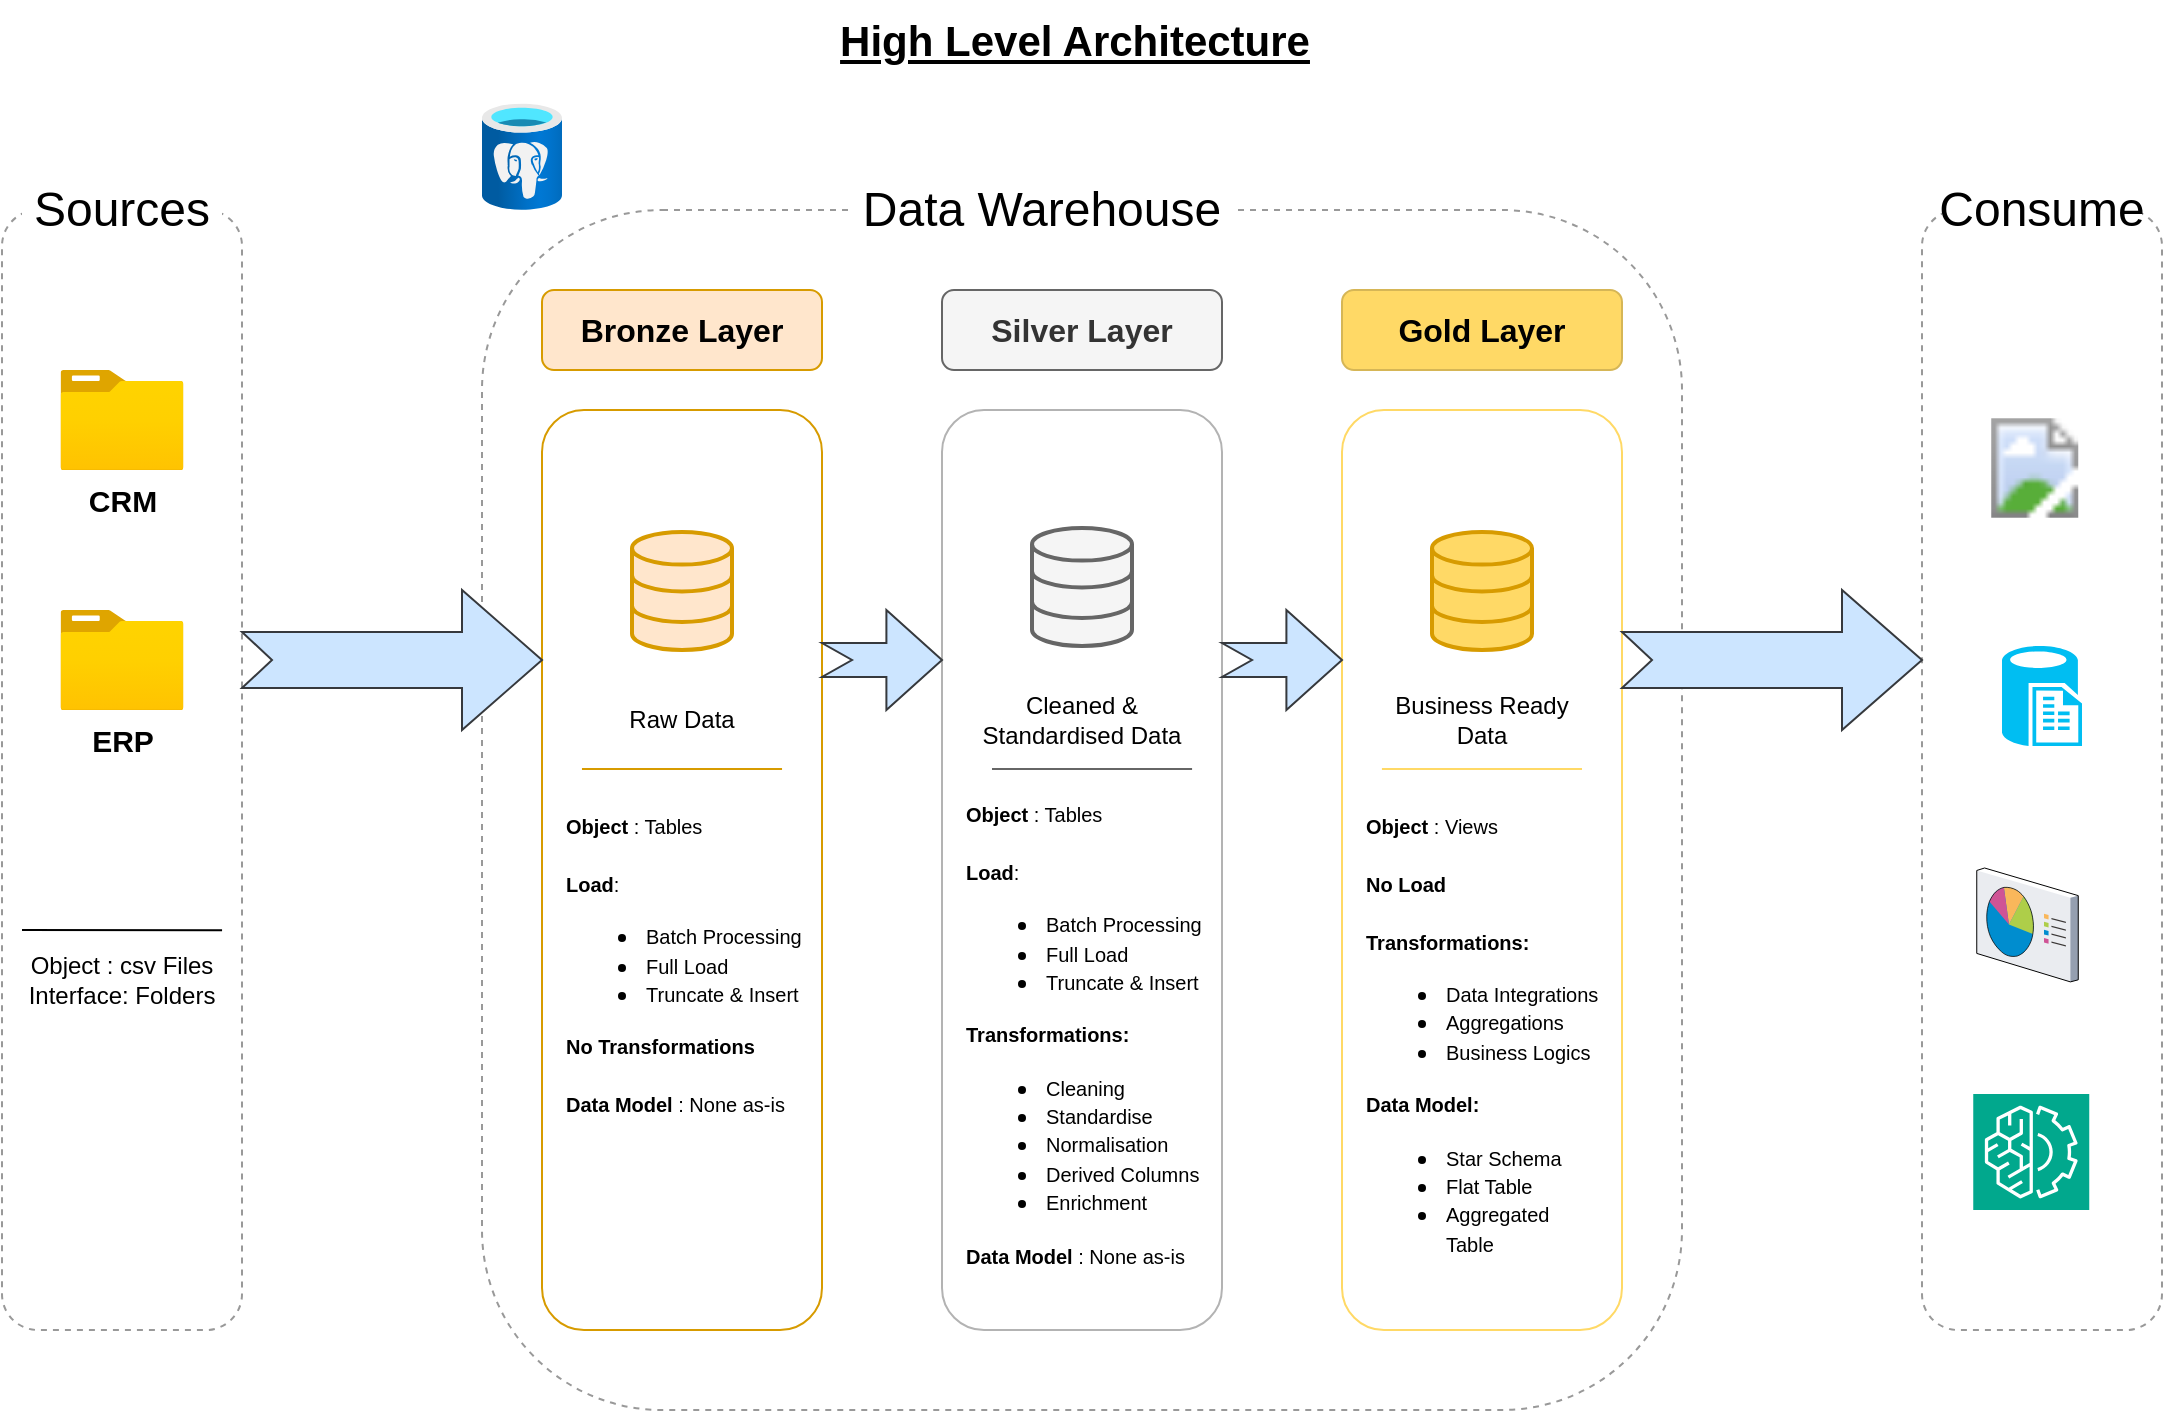<mxfile version="27.0.9">
  <diagram name="Page-1" id="GlwBMy6LZtAjzkm5miIR">
    <mxGraphModel dx="2723" dy="922" grid="1" gridSize="10" guides="1" tooltips="1" connect="1" arrows="1" fold="1" page="1" pageScale="1" pageWidth="1169" pageHeight="827" math="0" shadow="0">
      <root>
        <mxCell id="0" />
        <mxCell id="1" parent="0" />
        <mxCell id="8rsW4NHF1swcHX3-PvVH-1" value="High Level Architecture" style="text;html=1;align=center;verticalAlign=middle;resizable=0;points=[];autosize=1;strokeColor=none;fillColor=none;fontSize=21;fontStyle=5;rounded=1;" parent="1" vertex="1">
          <mxGeometry x="-704" y="15" width="240" height="40" as="geometry" />
        </mxCell>
        <mxCell id="8rsW4NHF1swcHX3-PvVH-2" value="" style="rounded=1;whiteSpace=wrap;html=1;fillColor=none;dashed=1;fontColor=#333333;strokeColor=#999999;" parent="1" vertex="1">
          <mxGeometry x="-1120" y="120" width="120" height="560" as="geometry" />
        </mxCell>
        <mxCell id="8rsW4NHF1swcHX3-PvVH-3" value="Sources" style="rounded=1;whiteSpace=wrap;html=1;fontSize=24;strokeColor=none;" parent="1" vertex="1">
          <mxGeometry x="-1110" y="100" width="100" height="40" as="geometry" />
        </mxCell>
        <mxCell id="8rsW4NHF1swcHX3-PvVH-4" value="" style="rounded=1;whiteSpace=wrap;html=1;fillColor=none;dashed=1;fontColor=#333333;strokeColor=#999999;" parent="1" vertex="1">
          <mxGeometry x="-880" y="120" width="600" height="600" as="geometry" />
        </mxCell>
        <mxCell id="8rsW4NHF1swcHX3-PvVH-5" value="Data Warehouse" style="rounded=1;whiteSpace=wrap;html=1;fontSize=24;strokeColor=none;" parent="1" vertex="1">
          <mxGeometry x="-695" y="100" width="190" height="40" as="geometry" />
        </mxCell>
        <mxCell id="8rsW4NHF1swcHX3-PvVH-6" value="" style="rounded=1;whiteSpace=wrap;html=1;fillColor=none;dashed=1;fontColor=#333333;strokeColor=#999999;" parent="1" vertex="1">
          <mxGeometry x="-160" y="120" width="120" height="560" as="geometry" />
        </mxCell>
        <mxCell id="8rsW4NHF1swcHX3-PvVH-7" value="Consume" style="rounded=1;whiteSpace=wrap;html=1;fontSize=24;strokeColor=none;" parent="1" vertex="1">
          <mxGeometry x="-150" y="100" width="100" height="40" as="geometry" />
        </mxCell>
        <mxCell id="8rsW4NHF1swcHX3-PvVH-8" value="Bronze Layer" style="rounded=1;whiteSpace=wrap;html=1;fillColor=#ffe6cc;strokeColor=#d79b00;fontSize=16;fontStyle=1;" parent="1" vertex="1">
          <mxGeometry x="-850" y="160" width="140" height="40" as="geometry" />
        </mxCell>
        <mxCell id="8rsW4NHF1swcHX3-PvVH-9" value="" style="rounded=1;whiteSpace=wrap;html=1;fillColor=none;strokeColor=#d79b00;fontSize=16;fontStyle=1;" parent="1" vertex="1">
          <mxGeometry x="-850" y="220" width="140" height="460" as="geometry" />
        </mxCell>
        <mxCell id="8rsW4NHF1swcHX3-PvVH-10" value="Silver Layer" style="rounded=1;whiteSpace=wrap;html=1;fillColor=#f5f5f5;strokeColor=#666666;fontSize=16;fontStyle=1;fontColor=#333333;" parent="1" vertex="1">
          <mxGeometry x="-650" y="160" width="140" height="40" as="geometry" />
        </mxCell>
        <mxCell id="8rsW4NHF1swcHX3-PvVH-11" value="" style="rounded=1;whiteSpace=wrap;html=1;fillColor=none;strokeColor=#B3B3B3;fontSize=16;fontStyle=1;" parent="1" vertex="1">
          <mxGeometry x="-650" y="220" width="140" height="460" as="geometry" />
        </mxCell>
        <mxCell id="8rsW4NHF1swcHX3-PvVH-12" value="Gold Layer" style="rounded=1;whiteSpace=wrap;html=1;fillColor=#FFD966;strokeColor=#d6b656;fontSize=16;fontStyle=1;" parent="1" vertex="1">
          <mxGeometry x="-450" y="160" width="140" height="40" as="geometry" />
        </mxCell>
        <mxCell id="8rsW4NHF1swcHX3-PvVH-13" value="" style="rounded=1;whiteSpace=wrap;html=1;fillColor=none;strokeColor=#FFD966;fontSize=16;fontStyle=1;" parent="1" vertex="1">
          <mxGeometry x="-450" y="220" width="140" height="460" as="geometry" />
        </mxCell>
        <mxCell id="8rsW4NHF1swcHX3-PvVH-14" value="&lt;b&gt;&lt;font style=&quot;font-size: 15px;&quot;&gt;CRM&lt;/font&gt;&lt;/b&gt;" style="image;aspect=fixed;html=1;points=[];align=center;fontSize=12;image=img/lib/azure2/general/Folder_Blank.svg;rounded=1;" parent="1" vertex="1">
          <mxGeometry x="-1090.81" y="200" width="61.61" height="50" as="geometry" />
        </mxCell>
        <mxCell id="8rsW4NHF1swcHX3-PvVH-18" value="&lt;b&gt;&lt;font style=&quot;font-size: 15px;&quot;&gt;ERP&lt;/font&gt;&lt;/b&gt;" style="image;aspect=fixed;html=1;points=[];align=center;fontSize=12;image=img/lib/azure2/general/Folder_Blank.svg;rounded=1;" parent="1" vertex="1">
          <mxGeometry x="-1090.81" y="320" width="61.61" height="50" as="geometry" />
        </mxCell>
        <mxCell id="8rsW4NHF1swcHX3-PvVH-22" value="" style="endArrow=none;html=1;rounded=1;strokeWidth=1;entryX=0.917;entryY=0.643;entryDx=0;entryDy=0;entryPerimeter=0;" parent="1" target="8rsW4NHF1swcHX3-PvVH-2" edge="1">
          <mxGeometry width="50" height="50" relative="1" as="geometry">
            <mxPoint x="-1110" y="480" as="sourcePoint" />
            <mxPoint x="-1020" y="480" as="targetPoint" />
          </mxGeometry>
        </mxCell>
        <mxCell id="8rsW4NHF1swcHX3-PvVH-23" value="Object : csv Files&lt;div&gt;Interface: Folders&lt;/div&gt;" style="text;html=1;align=center;verticalAlign=middle;whiteSpace=wrap;rounded=1;" parent="1" vertex="1">
          <mxGeometry x="-1110" y="490" width="100" height="30" as="geometry" />
        </mxCell>
        <mxCell id="8rsW4NHF1swcHX3-PvVH-24" value="" style="html=1;verticalLabelPosition=bottom;align=center;labelBackgroundColor=#ffffff;verticalAlign=top;strokeWidth=2;strokeColor=#d79b00;shadow=0;dashed=0;shape=mxgraph.ios7.icons.data;fillColor=#ffe6cc;rounded=1;" parent="1" vertex="1">
          <mxGeometry x="-805" y="281" width="50" height="59" as="geometry" />
        </mxCell>
        <mxCell id="8rsW4NHF1swcHX3-PvVH-25" value="" style="html=1;verticalLabelPosition=bottom;align=center;labelBackgroundColor=#ffffff;verticalAlign=top;strokeWidth=2;strokeColor=#666666;shadow=0;dashed=0;shape=mxgraph.ios7.icons.data;fillColor=#f5f5f5;fontColor=#333333;rounded=1;" parent="1" vertex="1">
          <mxGeometry x="-605" y="279" width="50" height="59" as="geometry" />
        </mxCell>
        <mxCell id="8rsW4NHF1swcHX3-PvVH-26" value="" style="html=1;verticalLabelPosition=bottom;align=center;labelBackgroundColor=#ffffff;verticalAlign=top;strokeWidth=2;strokeColor=#d79b00;shadow=0;dashed=0;shape=mxgraph.ios7.icons.data;fillColor=#FFD966;rounded=1;" parent="1" vertex="1">
          <mxGeometry x="-405" y="281" width="50" height="59" as="geometry" />
        </mxCell>
        <mxCell id="8rsW4NHF1swcHX3-PvVH-27" value="" style="html=1;shadow=0;dashed=0;align=center;verticalAlign=middle;shape=mxgraph.arrows2.arrow;dy=0.6;dx=40;notch=15;fillColor=#cce5ff;strokeColor=#36393d;rounded=1;" parent="1" vertex="1">
          <mxGeometry x="-1000" y="310" width="150" height="70" as="geometry" />
        </mxCell>
        <mxCell id="8rsW4NHF1swcHX3-PvVH-28" value="" style="html=1;shadow=0;dashed=0;align=center;verticalAlign=middle;shape=mxgraph.arrows2.arrow;dy=0.6;dx=40;notch=15;fillColor=#cce5ff;strokeColor=#36393d;rounded=1;" parent="1" vertex="1">
          <mxGeometry x="-310" y="310" width="150" height="70" as="geometry" />
        </mxCell>
        <mxCell id="8rsW4NHF1swcHX3-PvVH-29" value="" style="html=1;shadow=0;dashed=0;align=center;verticalAlign=middle;shape=mxgraph.arrows2.arrow;dy=0.66;dx=27.8;notch=15;fillColor=#cce5ff;strokeColor=#36393d;rounded=1;" parent="1" vertex="1">
          <mxGeometry x="-710" y="320" width="60" height="50" as="geometry" />
        </mxCell>
        <mxCell id="8rsW4NHF1swcHX3-PvVH-30" value="" style="html=1;shadow=0;dashed=0;align=center;verticalAlign=middle;shape=mxgraph.arrows2.arrow;dy=0.66;dx=27.8;notch=15;fillColor=#cce5ff;strokeColor=#36393d;rounded=1;" parent="1" vertex="1">
          <mxGeometry x="-510" y="320" width="60" height="50" as="geometry" />
        </mxCell>
        <mxCell id="8rsW4NHF1swcHX3-PvVH-32" value="Raw Data" style="text;html=1;align=center;verticalAlign=middle;whiteSpace=wrap;rounded=1;" parent="1" vertex="1">
          <mxGeometry x="-810" y="360" width="60" height="30" as="geometry" />
        </mxCell>
        <mxCell id="8rsW4NHF1swcHX3-PvVH-33" value="Cleaned &amp;amp; Standardised Data" style="text;html=1;align=center;verticalAlign=middle;whiteSpace=wrap;rounded=1;" parent="1" vertex="1">
          <mxGeometry x="-640" y="360" width="120" height="30" as="geometry" />
        </mxCell>
        <mxCell id="8rsW4NHF1swcHX3-PvVH-34" value="Business Ready Data" style="text;html=1;align=center;verticalAlign=middle;whiteSpace=wrap;rounded=1;" parent="1" vertex="1">
          <mxGeometry x="-430" y="360" width="100" height="30" as="geometry" />
        </mxCell>
        <mxCell id="8rsW4NHF1swcHX3-PvVH-38" value="" style="endArrow=none;html=1;rounded=1;entryX=0.917;entryY=0.644;entryDx=0;entryDy=0;entryPerimeter=0;fillColor=#ffe6cc;strokeColor=#d79b00;" parent="1" edge="1">
          <mxGeometry width="50" height="50" relative="1" as="geometry">
            <mxPoint x="-830.02" y="399.53" as="sourcePoint" />
            <mxPoint x="-729.98" y="399.5" as="targetPoint" />
          </mxGeometry>
        </mxCell>
        <mxCell id="8rsW4NHF1swcHX3-PvVH-39" value="" style="endArrow=none;html=1;rounded=1;entryX=0.917;entryY=0.644;entryDx=0;entryDy=0;entryPerimeter=0;fillColor=#f5f5f5;strokeColor=#666666;" parent="1" edge="1">
          <mxGeometry width="50" height="50" relative="1" as="geometry">
            <mxPoint x="-625" y="399.53" as="sourcePoint" />
            <mxPoint x="-524.96" y="399.5" as="targetPoint" />
          </mxGeometry>
        </mxCell>
        <mxCell id="8rsW4NHF1swcHX3-PvVH-40" value="" style="endArrow=none;html=1;rounded=1;entryX=0.917;entryY=0.644;entryDx=0;entryDy=0;entryPerimeter=0;strokeColor=#FFD966;" parent="1" edge="1">
          <mxGeometry width="50" height="50" relative="1" as="geometry">
            <mxPoint x="-430.04" y="399.53" as="sourcePoint" />
            <mxPoint x="-330.0" y="399.5" as="targetPoint" />
          </mxGeometry>
        </mxCell>
        <mxCell id="8rsW4NHF1swcHX3-PvVH-41" value="&lt;font style=&quot;font-size: 10px;&quot;&gt;&lt;b style=&quot;&quot;&gt;Object&lt;/b&gt; : Tables&lt;/font&gt;&lt;div&gt;&lt;span style=&quot;font-size: 10px;&quot;&gt;&lt;br&gt;&lt;/span&gt;&lt;div&gt;&lt;font style=&quot;font-size: 10px;&quot;&gt;&lt;b&gt;Load&lt;/b&gt;:&amp;nbsp;&lt;/font&gt;&lt;/div&gt;&lt;div&gt;&lt;ul&gt;&lt;li style=&quot;&quot;&gt;&lt;span style=&quot;background-color: transparent; color: light-dark(rgb(0, 0, 0), rgb(255, 255, 255));&quot;&gt;&lt;font style=&quot;font-size: 10px;&quot;&gt;Batch Processing&lt;/font&gt;&lt;/span&gt;&lt;/li&gt;&lt;li style=&quot;&quot;&gt;&lt;span style=&quot;background-color: transparent; color: light-dark(rgb(0, 0, 0), rgb(255, 255, 255));&quot;&gt;&lt;font style=&quot;font-size: 10px;&quot;&gt;Full Load&amp;nbsp;&lt;/font&gt;&lt;/span&gt;&lt;/li&gt;&lt;li style=&quot;&quot;&gt;&lt;span style=&quot;background-color: transparent; color: light-dark(rgb(0, 0, 0), rgb(255, 255, 255));&quot;&gt;&lt;font style=&quot;font-size: 10px;&quot;&gt;Truncate &amp;amp; Insert&lt;/font&gt;&lt;/span&gt;&lt;/li&gt;&lt;/ul&gt;&lt;/div&gt;&lt;div&gt;&lt;div&gt;&lt;font style=&quot;font-size: 10px;&quot;&gt;&lt;b&gt;No Transformations&lt;/b&gt;&lt;/font&gt;&lt;/div&gt;&lt;/div&gt;&lt;div&gt;&lt;font style=&quot;font-size: 10px;&quot;&gt;&lt;b&gt;&lt;br&gt;&lt;/b&gt;&lt;/font&gt;&lt;/div&gt;&lt;div&gt;&lt;font style=&quot;font-size: 10px;&quot;&gt;&lt;b style=&quot;&quot;&gt;Data Model&lt;/b&gt; : None as-is&lt;/font&gt;&lt;/div&gt;&lt;/div&gt;" style="text;html=1;align=left;verticalAlign=top;whiteSpace=wrap;rounded=1;" parent="1" vertex="1">
          <mxGeometry x="-840" y="414" width="120" height="226" as="geometry" />
        </mxCell>
        <mxCell id="8rsW4NHF1swcHX3-PvVH-44" value="&lt;font style=&quot;font-size: 10px;&quot;&gt;&lt;b style=&quot;&quot;&gt;Object&lt;/b&gt; : Tables&lt;/font&gt;&lt;div&gt;&lt;span style=&quot;font-size: 10px;&quot;&gt;&lt;br&gt;&lt;/span&gt;&lt;div&gt;&lt;font style=&quot;font-size: 10px;&quot;&gt;&lt;b&gt;Load&lt;/b&gt;:&amp;nbsp;&lt;/font&gt;&lt;/div&gt;&lt;div&gt;&lt;ul&gt;&lt;li style=&quot;&quot;&gt;&lt;span style=&quot;background-color: transparent; color: light-dark(rgb(0, 0, 0), rgb(255, 255, 255));&quot;&gt;&lt;font style=&quot;font-size: 10px;&quot;&gt;Batch Processing&lt;/font&gt;&lt;/span&gt;&lt;/li&gt;&lt;li style=&quot;&quot;&gt;&lt;span style=&quot;background-color: transparent; color: light-dark(rgb(0, 0, 0), rgb(255, 255, 255));&quot;&gt;&lt;font style=&quot;font-size: 10px;&quot;&gt;Full Load&amp;nbsp;&lt;/font&gt;&lt;/span&gt;&lt;/li&gt;&lt;li style=&quot;&quot;&gt;&lt;span style=&quot;background-color: transparent; color: light-dark(rgb(0, 0, 0), rgb(255, 255, 255));&quot;&gt;&lt;font style=&quot;font-size: 10px;&quot;&gt;Truncate &amp;amp; Insert&lt;/font&gt;&lt;/span&gt;&lt;/li&gt;&lt;/ul&gt;&lt;/div&gt;&lt;div&gt;&lt;div&gt;&lt;font style=&quot;font-size: 10px;&quot;&gt;&lt;b&gt;Transformations:&lt;/b&gt;&lt;/font&gt;&lt;/div&gt;&lt;/div&gt;&lt;div&gt;&lt;ul&gt;&lt;li&gt;&lt;font style=&quot;font-size: 10px;&quot;&gt;Cleaning&lt;/font&gt;&lt;/li&gt;&lt;li&gt;&lt;span style=&quot;font-size: 10px;&quot;&gt;Standardise&lt;/span&gt;&lt;/li&gt;&lt;li&gt;&lt;span style=&quot;font-size: 10px;&quot;&gt;Normalisation&lt;/span&gt;&lt;/li&gt;&lt;li&gt;&lt;span style=&quot;font-size: 10px;&quot;&gt;Derived Columns&lt;/span&gt;&lt;/li&gt;&lt;li&gt;&lt;span style=&quot;font-size: 10px;&quot;&gt;Enrichment&lt;/span&gt;&lt;/li&gt;&lt;/ul&gt;&lt;/div&gt;&lt;div&gt;&lt;font style=&quot;font-size: 10px;&quot;&gt;&lt;b style=&quot;&quot;&gt;Data Model&lt;/b&gt; : None as-is&lt;/font&gt;&lt;/div&gt;&lt;/div&gt;" style="text;html=1;align=left;verticalAlign=middle;whiteSpace=wrap;rounded=1;" parent="1" vertex="1">
          <mxGeometry x="-640" y="414" width="120" height="236" as="geometry" />
        </mxCell>
        <mxCell id="8rsW4NHF1swcHX3-PvVH-45" value="&lt;font style=&quot;font-size: 10px;&quot;&gt;&lt;b style=&quot;&quot;&gt;Object&lt;/b&gt; : Views&lt;/font&gt;&lt;div&gt;&lt;span style=&quot;font-size: 10px;&quot;&gt;&lt;br&gt;&lt;/span&gt;&lt;div&gt;&lt;font style=&quot;font-size: 10px;&quot;&gt;&lt;b&gt;No Load&lt;/b&gt;&lt;/font&gt;&lt;/div&gt;&lt;div&gt;&lt;font style=&quot;font-size: 10px;&quot;&gt;&lt;b&gt;&lt;br&gt;&lt;/b&gt;&lt;/font&gt;&lt;/div&gt;&lt;div&gt;&lt;div&gt;&lt;font style=&quot;font-size: 10px;&quot;&gt;&lt;b&gt;Transformations:&lt;/b&gt;&lt;/font&gt;&lt;/div&gt;&lt;/div&gt;&lt;div&gt;&lt;ul&gt;&lt;li&gt;&lt;span style=&quot;font-size: 10px;&quot;&gt;Data Integrations&lt;/span&gt;&lt;/li&gt;&lt;li&gt;&lt;span style=&quot;font-size: 10px;&quot;&gt;Aggregations&lt;/span&gt;&lt;/li&gt;&lt;li&gt;&lt;span style=&quot;font-size: 10px;&quot;&gt;Business Logics&lt;/span&gt;&lt;/li&gt;&lt;/ul&gt;&lt;/div&gt;&lt;div&gt;&lt;font style=&quot;font-size: 10px;&quot;&gt;&lt;b style=&quot;&quot;&gt;Data Model:&lt;/b&gt;&lt;/font&gt;&lt;/div&gt;&lt;div&gt;&lt;ul&gt;&lt;li&gt;&lt;font style=&quot;font-size: 10px;&quot;&gt;Star Schema&lt;/font&gt;&lt;/li&gt;&lt;li&gt;&lt;font style=&quot;font-size: 10px;&quot;&gt;Flat Table&lt;/font&gt;&lt;/li&gt;&lt;li&gt;&lt;font style=&quot;font-size: 10px;&quot;&gt;Aggregated Table&lt;/font&gt;&lt;/li&gt;&lt;/ul&gt;&lt;/div&gt;&lt;/div&gt;" style="text;html=1;align=left;verticalAlign=top;whiteSpace=wrap;rounded=1;" parent="1" vertex="1">
          <mxGeometry x="-440" y="414" width="120" height="226" as="geometry" />
        </mxCell>
        <mxCell id="3Sye57HfwdnO7i_akBie-1" value="" style="image;aspect=fixed;html=1;points=[];align=center;fontSize=12;image=img/lib/azure2/power_platform/PowerBI.svg;rounded=1;" parent="1" vertex="1">
          <mxGeometry x="-125.375" y="220" width="43.5" height="58" as="geometry" />
        </mxCell>
        <mxCell id="3Sye57HfwdnO7i_akBie-2" value="" style="verticalLabelPosition=bottom;html=1;verticalAlign=top;align=center;strokeColor=none;fillColor=#00BEF2;shape=mxgraph.azure.sql_reporting;rounded=1;" parent="1" vertex="1">
          <mxGeometry x="-119.995" y="338" width="40" height="50" as="geometry" />
        </mxCell>
        <mxCell id="3Sye57HfwdnO7i_akBie-3" value="" style="verticalLabelPosition=bottom;aspect=fixed;html=1;verticalAlign=top;strokeColor=none;align=center;outlineConnect=0;shape=mxgraph.citrix.reporting;rounded=1;" parent="1" vertex="1">
          <mxGeometry x="-132.62" y="449" width="50.75" height="56.94" as="geometry" />
        </mxCell>
        <mxCell id="3Sye57HfwdnO7i_akBie-4" value="" style="points=[[0,0,0],[0.25,0,0],[0.5,0,0],[0.75,0,0],[1,0,0],[0,1,0],[0.25,1,0],[0.5,1,0],[0.75,1,0],[1,1,0],[0,0.25,0],[0,0.5,0],[0,0.75,0],[1,0.25,0],[1,0.5,0],[1,0.75,0]];outlineConnect=0;fontColor=#232F3E;fillColor=#01A88D;strokeColor=#ffffff;dashed=0;verticalLabelPosition=bottom;verticalAlign=top;align=center;html=1;fontSize=12;fontStyle=0;aspect=fixed;shape=mxgraph.aws4.resourceIcon;resIcon=mxgraph.aws4.machine_learning;rounded=1;" parent="1" vertex="1">
          <mxGeometry x="-134.375" y="562" width="58" height="58" as="geometry" />
        </mxCell>
        <mxCell id="3Sye57HfwdnO7i_akBie-6" value="" style="image;aspect=fixed;html=1;points=[];align=center;fontSize=12;image=img/lib/azure2/databases/Azure_Database_PostgreSQL_Server.svg;rounded=1;" parent="1" vertex="1">
          <mxGeometry x="-880" y="66.67" width="40" height="53.33" as="geometry" />
        </mxCell>
      </root>
    </mxGraphModel>
  </diagram>
</mxfile>

